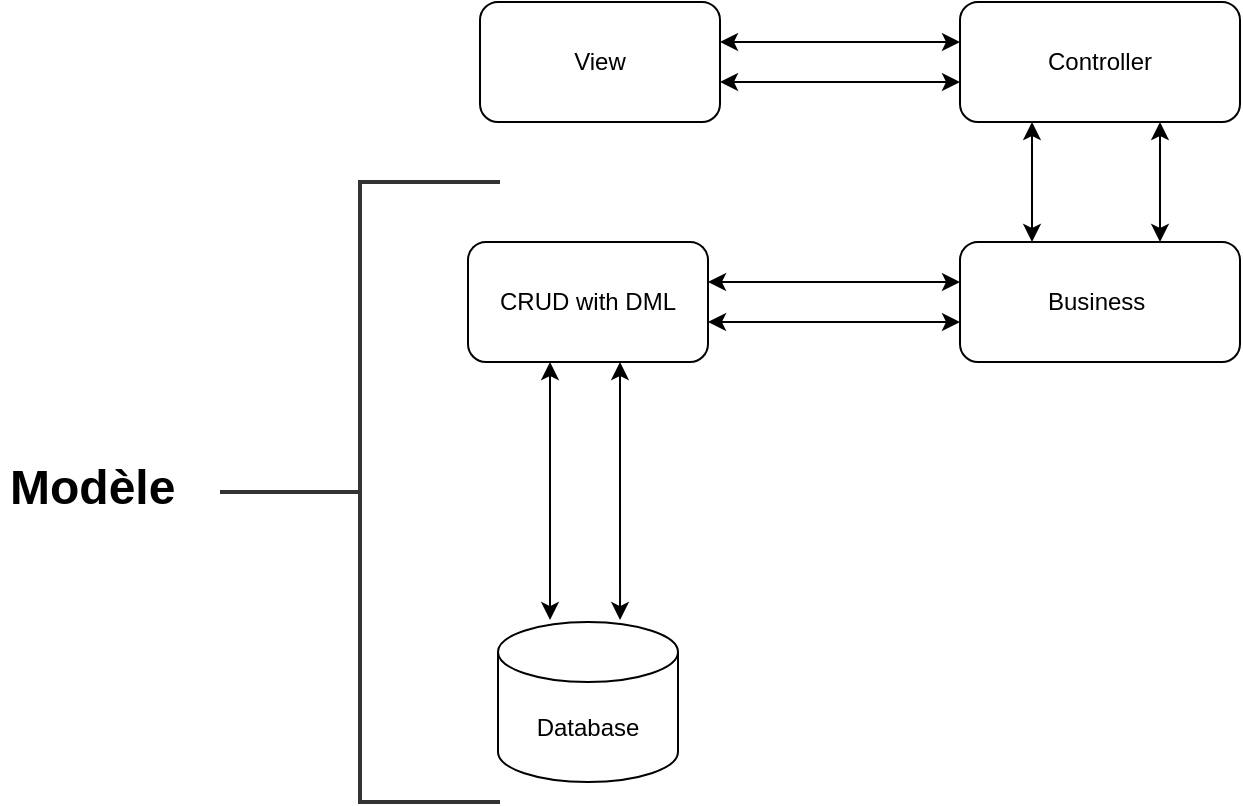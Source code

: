 <mxfile version="20.4.0" type="github">
  <diagram id="C5RBs43oDa-KdzZeNtuy" name="Page-1">
    <mxGraphModel dx="868" dy="482" grid="1" gridSize="10" guides="1" tooltips="1" connect="1" arrows="1" fold="1" page="1" pageScale="1" pageWidth="827" pageHeight="1169" math="0" shadow="0">
      <root>
        <mxCell id="WIyWlLk6GJQsqaUBKTNV-0" />
        <mxCell id="WIyWlLk6GJQsqaUBKTNV-1" parent="WIyWlLk6GJQsqaUBKTNV-0" />
        <mxCell id="YWMHJ3P1-PzXbrCMoEB5-0" value="Database" style="shape=cylinder3;whiteSpace=wrap;html=1;boundedLbl=1;backgroundOutline=1;size=15;" vertex="1" parent="WIyWlLk6GJQsqaUBKTNV-1">
          <mxGeometry x="369" y="410" width="90" height="80" as="geometry" />
        </mxCell>
        <mxCell id="YWMHJ3P1-PzXbrCMoEB5-1" value="CRUD with DML" style="rounded=1;whiteSpace=wrap;html=1;" vertex="1" parent="WIyWlLk6GJQsqaUBKTNV-1">
          <mxGeometry x="354" y="220" width="120" height="60" as="geometry" />
        </mxCell>
        <mxCell id="YWMHJ3P1-PzXbrCMoEB5-2" value="" style="endArrow=classic;startArrow=classic;html=1;rounded=0;exitX=0.289;exitY=-0.012;exitDx=0;exitDy=0;exitPerimeter=0;" edge="1" parent="WIyWlLk6GJQsqaUBKTNV-1" source="YWMHJ3P1-PzXbrCMoEB5-0">
          <mxGeometry width="50" height="50" relative="1" as="geometry">
            <mxPoint x="389" y="360" as="sourcePoint" />
            <mxPoint x="395" y="280" as="targetPoint" />
            <Array as="points">
              <mxPoint x="395" y="320" />
            </Array>
          </mxGeometry>
        </mxCell>
        <mxCell id="YWMHJ3P1-PzXbrCMoEB5-3" value="" style="endArrow=classic;startArrow=classic;html=1;rounded=0;exitX=0.678;exitY=-0.012;exitDx=0;exitDy=0;exitPerimeter=0;" edge="1" parent="WIyWlLk6GJQsqaUBKTNV-1" source="YWMHJ3P1-PzXbrCMoEB5-0">
          <mxGeometry width="50" height="50" relative="1" as="geometry">
            <mxPoint x="430.01" y="349.04" as="sourcePoint" />
            <mxPoint x="430" y="280" as="targetPoint" />
            <Array as="points">
              <mxPoint x="430" y="310" />
            </Array>
          </mxGeometry>
        </mxCell>
        <mxCell id="YWMHJ3P1-PzXbrCMoEB5-5" value="Business&amp;nbsp;" style="rounded=1;whiteSpace=wrap;html=1;" vertex="1" parent="WIyWlLk6GJQsqaUBKTNV-1">
          <mxGeometry x="600" y="220" width="140" height="60" as="geometry" />
        </mxCell>
        <mxCell id="YWMHJ3P1-PzXbrCMoEB5-6" value="" style="endArrow=classic;startArrow=classic;html=1;rounded=0;" edge="1" parent="WIyWlLk6GJQsqaUBKTNV-1">
          <mxGeometry width="50" height="50" relative="1" as="geometry">
            <mxPoint x="474" y="240" as="sourcePoint" />
            <mxPoint x="600" y="240" as="targetPoint" />
          </mxGeometry>
        </mxCell>
        <mxCell id="YWMHJ3P1-PzXbrCMoEB5-8" value="" style="endArrow=classic;startArrow=classic;html=1;rounded=0;entryX=0;entryY=0.667;entryDx=0;entryDy=0;entryPerimeter=0;" edge="1" parent="WIyWlLk6GJQsqaUBKTNV-1" target="YWMHJ3P1-PzXbrCMoEB5-5">
          <mxGeometry width="50" height="50" relative="1" as="geometry">
            <mxPoint x="474" y="260" as="sourcePoint" />
            <mxPoint x="584" y="260" as="targetPoint" />
          </mxGeometry>
        </mxCell>
        <mxCell id="YWMHJ3P1-PzXbrCMoEB5-10" value="Controller" style="rounded=1;whiteSpace=wrap;html=1;" vertex="1" parent="WIyWlLk6GJQsqaUBKTNV-1">
          <mxGeometry x="600" y="100" width="140" height="60" as="geometry" />
        </mxCell>
        <mxCell id="YWMHJ3P1-PzXbrCMoEB5-11" value="" style="endArrow=classic;startArrow=classic;html=1;rounded=0;exitX=0.5;exitY=0;exitDx=0;exitDy=0;" edge="1" parent="WIyWlLk6GJQsqaUBKTNV-1">
          <mxGeometry width="50" height="50" relative="1" as="geometry">
            <mxPoint x="636" y="220" as="sourcePoint" />
            <mxPoint x="636" y="160" as="targetPoint" />
          </mxGeometry>
        </mxCell>
        <mxCell id="YWMHJ3P1-PzXbrCMoEB5-13" value="" style="endArrow=classic;startArrow=classic;html=1;rounded=0;exitX=0.5;exitY=0;exitDx=0;exitDy=0;" edge="1" parent="WIyWlLk6GJQsqaUBKTNV-1">
          <mxGeometry width="50" height="50" relative="1" as="geometry">
            <mxPoint x="700" y="220" as="sourcePoint" />
            <mxPoint x="700" y="160" as="targetPoint" />
          </mxGeometry>
        </mxCell>
        <mxCell id="YWMHJ3P1-PzXbrCMoEB5-14" value="View" style="rounded=1;whiteSpace=wrap;html=1;" vertex="1" parent="WIyWlLk6GJQsqaUBKTNV-1">
          <mxGeometry x="360" y="100" width="120" height="60" as="geometry" />
        </mxCell>
        <mxCell id="YWMHJ3P1-PzXbrCMoEB5-15" value="" style="endArrow=classic;startArrow=classic;html=1;rounded=0;" edge="1" parent="WIyWlLk6GJQsqaUBKTNV-1">
          <mxGeometry width="50" height="50" relative="1" as="geometry">
            <mxPoint x="480" y="120" as="sourcePoint" />
            <mxPoint x="600" y="120" as="targetPoint" />
          </mxGeometry>
        </mxCell>
        <mxCell id="YWMHJ3P1-PzXbrCMoEB5-16" value="" style="endArrow=classic;startArrow=classic;html=1;rounded=0;" edge="1" parent="WIyWlLk6GJQsqaUBKTNV-1">
          <mxGeometry width="50" height="50" relative="1" as="geometry">
            <mxPoint x="480" y="140" as="sourcePoint" />
            <mxPoint x="600" y="140" as="targetPoint" />
          </mxGeometry>
        </mxCell>
        <mxCell id="YWMHJ3P1-PzXbrCMoEB5-18" value="" style="strokeWidth=2;html=1;shape=mxgraph.flowchart.annotation_2;align=left;labelPosition=right;pointerEvents=1;strokeColor=#333333;fillColor=#333333;" vertex="1" parent="WIyWlLk6GJQsqaUBKTNV-1">
          <mxGeometry x="230" y="190" width="140" height="310" as="geometry" />
        </mxCell>
        <mxCell id="YWMHJ3P1-PzXbrCMoEB5-19" value="&lt;h1&gt;Modèle&lt;/h1&gt;" style="text;html=1;strokeColor=none;fillColor=none;spacing=5;spacingTop=-20;whiteSpace=wrap;overflow=hidden;rounded=0;" vertex="1" parent="WIyWlLk6GJQsqaUBKTNV-1">
          <mxGeometry x="120" y="322.5" width="190" height="45" as="geometry" />
        </mxCell>
      </root>
    </mxGraphModel>
  </diagram>
</mxfile>
